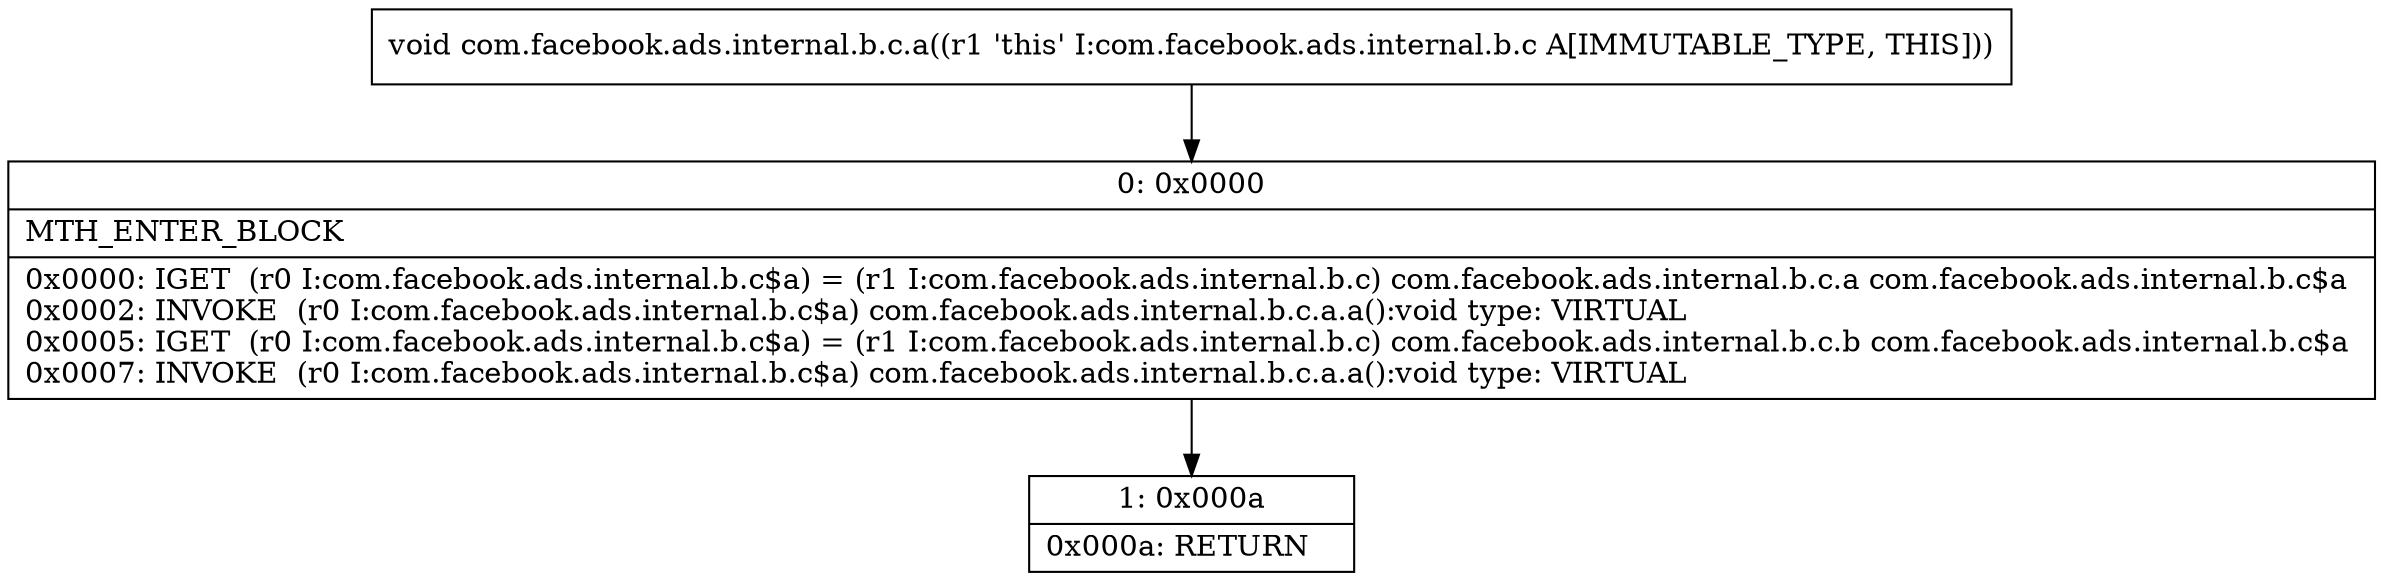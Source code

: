 digraph "CFG forcom.facebook.ads.internal.b.c.a()V" {
Node_0 [shape=record,label="{0\:\ 0x0000|MTH_ENTER_BLOCK\l|0x0000: IGET  (r0 I:com.facebook.ads.internal.b.c$a) = (r1 I:com.facebook.ads.internal.b.c) com.facebook.ads.internal.b.c.a com.facebook.ads.internal.b.c$a \l0x0002: INVOKE  (r0 I:com.facebook.ads.internal.b.c$a) com.facebook.ads.internal.b.c.a.a():void type: VIRTUAL \l0x0005: IGET  (r0 I:com.facebook.ads.internal.b.c$a) = (r1 I:com.facebook.ads.internal.b.c) com.facebook.ads.internal.b.c.b com.facebook.ads.internal.b.c$a \l0x0007: INVOKE  (r0 I:com.facebook.ads.internal.b.c$a) com.facebook.ads.internal.b.c.a.a():void type: VIRTUAL \l}"];
Node_1 [shape=record,label="{1\:\ 0x000a|0x000a: RETURN   \l}"];
MethodNode[shape=record,label="{void com.facebook.ads.internal.b.c.a((r1 'this' I:com.facebook.ads.internal.b.c A[IMMUTABLE_TYPE, THIS])) }"];
MethodNode -> Node_0;
Node_0 -> Node_1;
}

